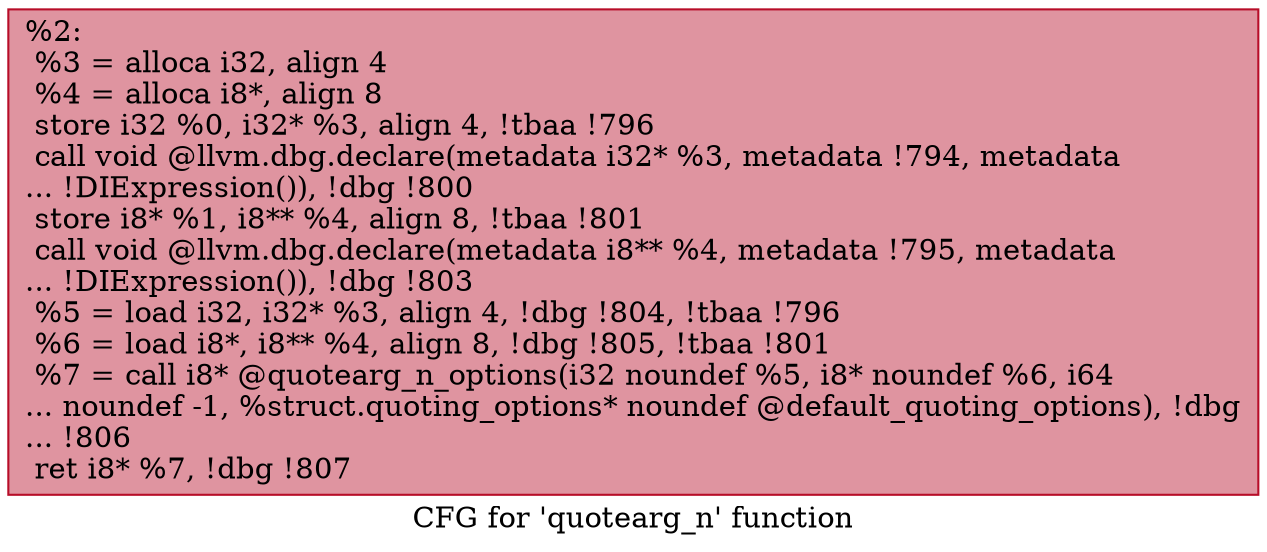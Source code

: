 digraph "CFG for 'quotearg_n' function" {
	label="CFG for 'quotearg_n' function";

	Node0xe5d270 [shape=record,color="#b70d28ff", style=filled, fillcolor="#b70d2870",label="{%2:\l  %3 = alloca i32, align 4\l  %4 = alloca i8*, align 8\l  store i32 %0, i32* %3, align 4, !tbaa !796\l  call void @llvm.dbg.declare(metadata i32* %3, metadata !794, metadata\l... !DIExpression()), !dbg !800\l  store i8* %1, i8** %4, align 8, !tbaa !801\l  call void @llvm.dbg.declare(metadata i8** %4, metadata !795, metadata\l... !DIExpression()), !dbg !803\l  %5 = load i32, i32* %3, align 4, !dbg !804, !tbaa !796\l  %6 = load i8*, i8** %4, align 8, !dbg !805, !tbaa !801\l  %7 = call i8* @quotearg_n_options(i32 noundef %5, i8* noundef %6, i64\l... noundef -1, %struct.quoting_options* noundef @default_quoting_options), !dbg\l... !806\l  ret i8* %7, !dbg !807\l}"];
}
